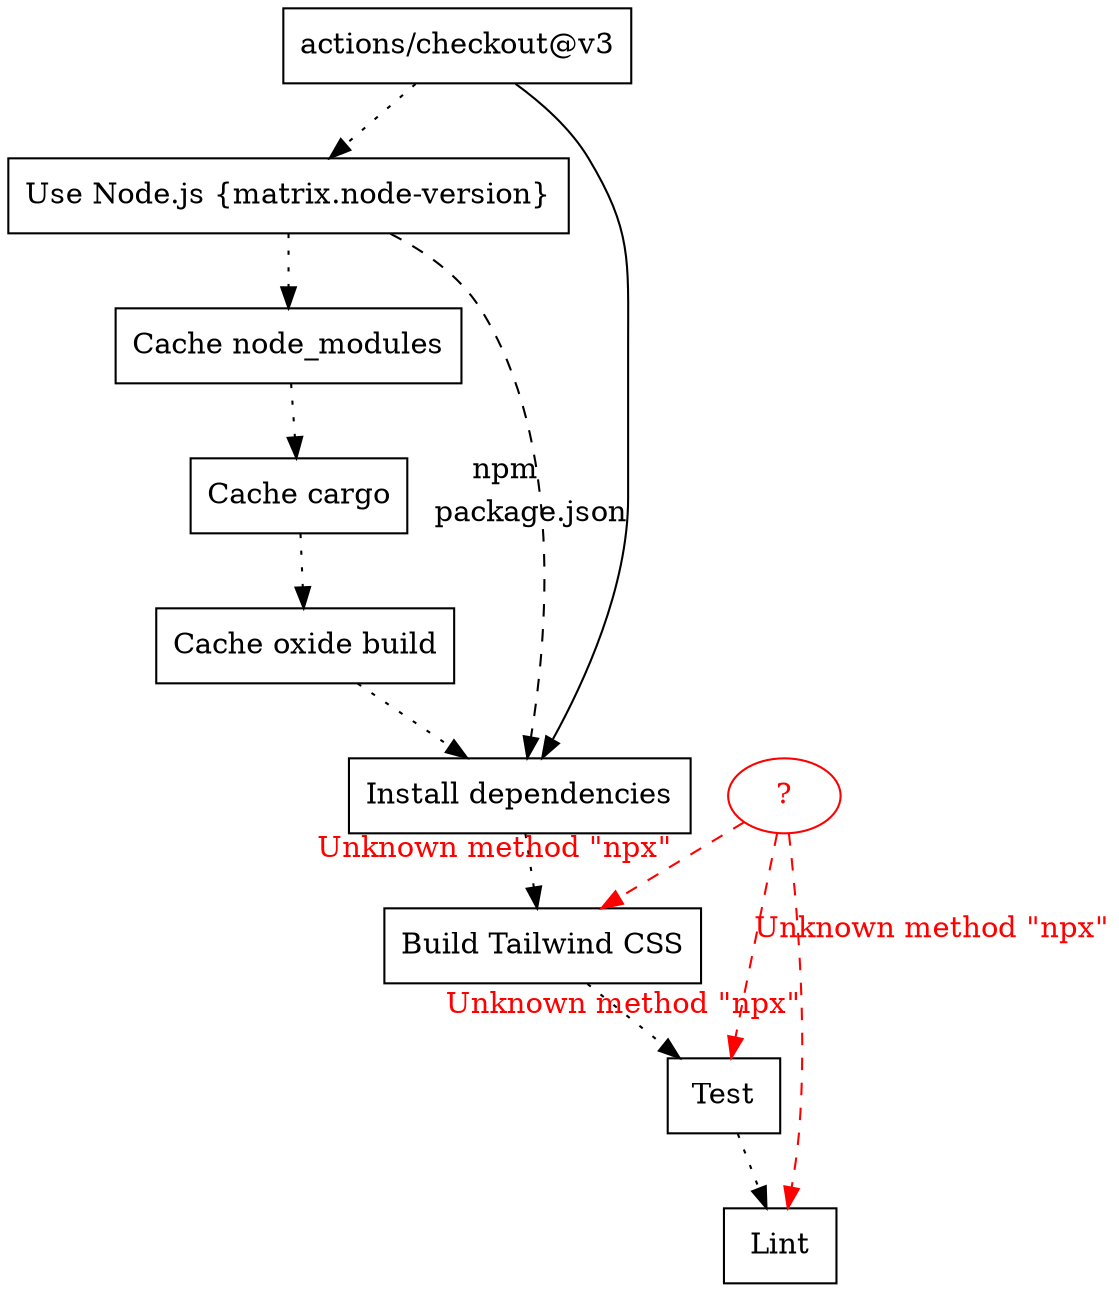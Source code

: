 digraph {
	"actions/checkout@v3" [shape=rect]
	"Use Node.js {matrix.node-version}" [shape=rect]
	"Cache node_modules" [shape=rect]
	"Cache cargo" [shape=rect]
	"Cache oxide build" [shape=rect]
	"Install dependencies" [shape=rect]
	"Build Tailwind CSS" [shape=rect]
	Test [shape=rect]
	Lint [shape=rect]
	"?" [shape=rect]
	"?" [color=red fontcolor=red shape=ellipse]
	"actions/checkout@v3" -> "Install dependencies" [decorate=false xlabel="package.json"]
	"actions/checkout@v3" -> "Use Node.js {matrix.node-version}" [style=dotted xlabel=""]
	"Use Node.js {matrix.node-version}" -> "Install dependencies" [style=dashed xlabel=npm]
	"Use Node.js {matrix.node-version}" -> "Cache node_modules" [style=dotted xlabel=""]
	"Cache node_modules" -> "Cache cargo" [style=dotted xlabel=""]
	"Cache cargo" -> "Cache oxide build" [style=dotted xlabel=""]
	"Cache oxide build" -> "Install dependencies" [style=dotted xlabel=""]
	"Install dependencies" -> "Build Tailwind CSS" [style=dotted xlabel=""]
	"Build Tailwind CSS" -> Test [style=dotted xlabel=""]
	Test -> Lint [style=dotted xlabel=""]
	"?" -> "Build Tailwind CSS" [color=red fontcolor=red style=dashed xlabel="Unknown method \"npx\""]
	"?" -> Test [color=red fontcolor=red style=dashed xlabel="Unknown method \"npx\""]
	"?" -> Lint [color=red fontcolor=red style=dashed xlabel="Unknown method \"npx\""]
}
